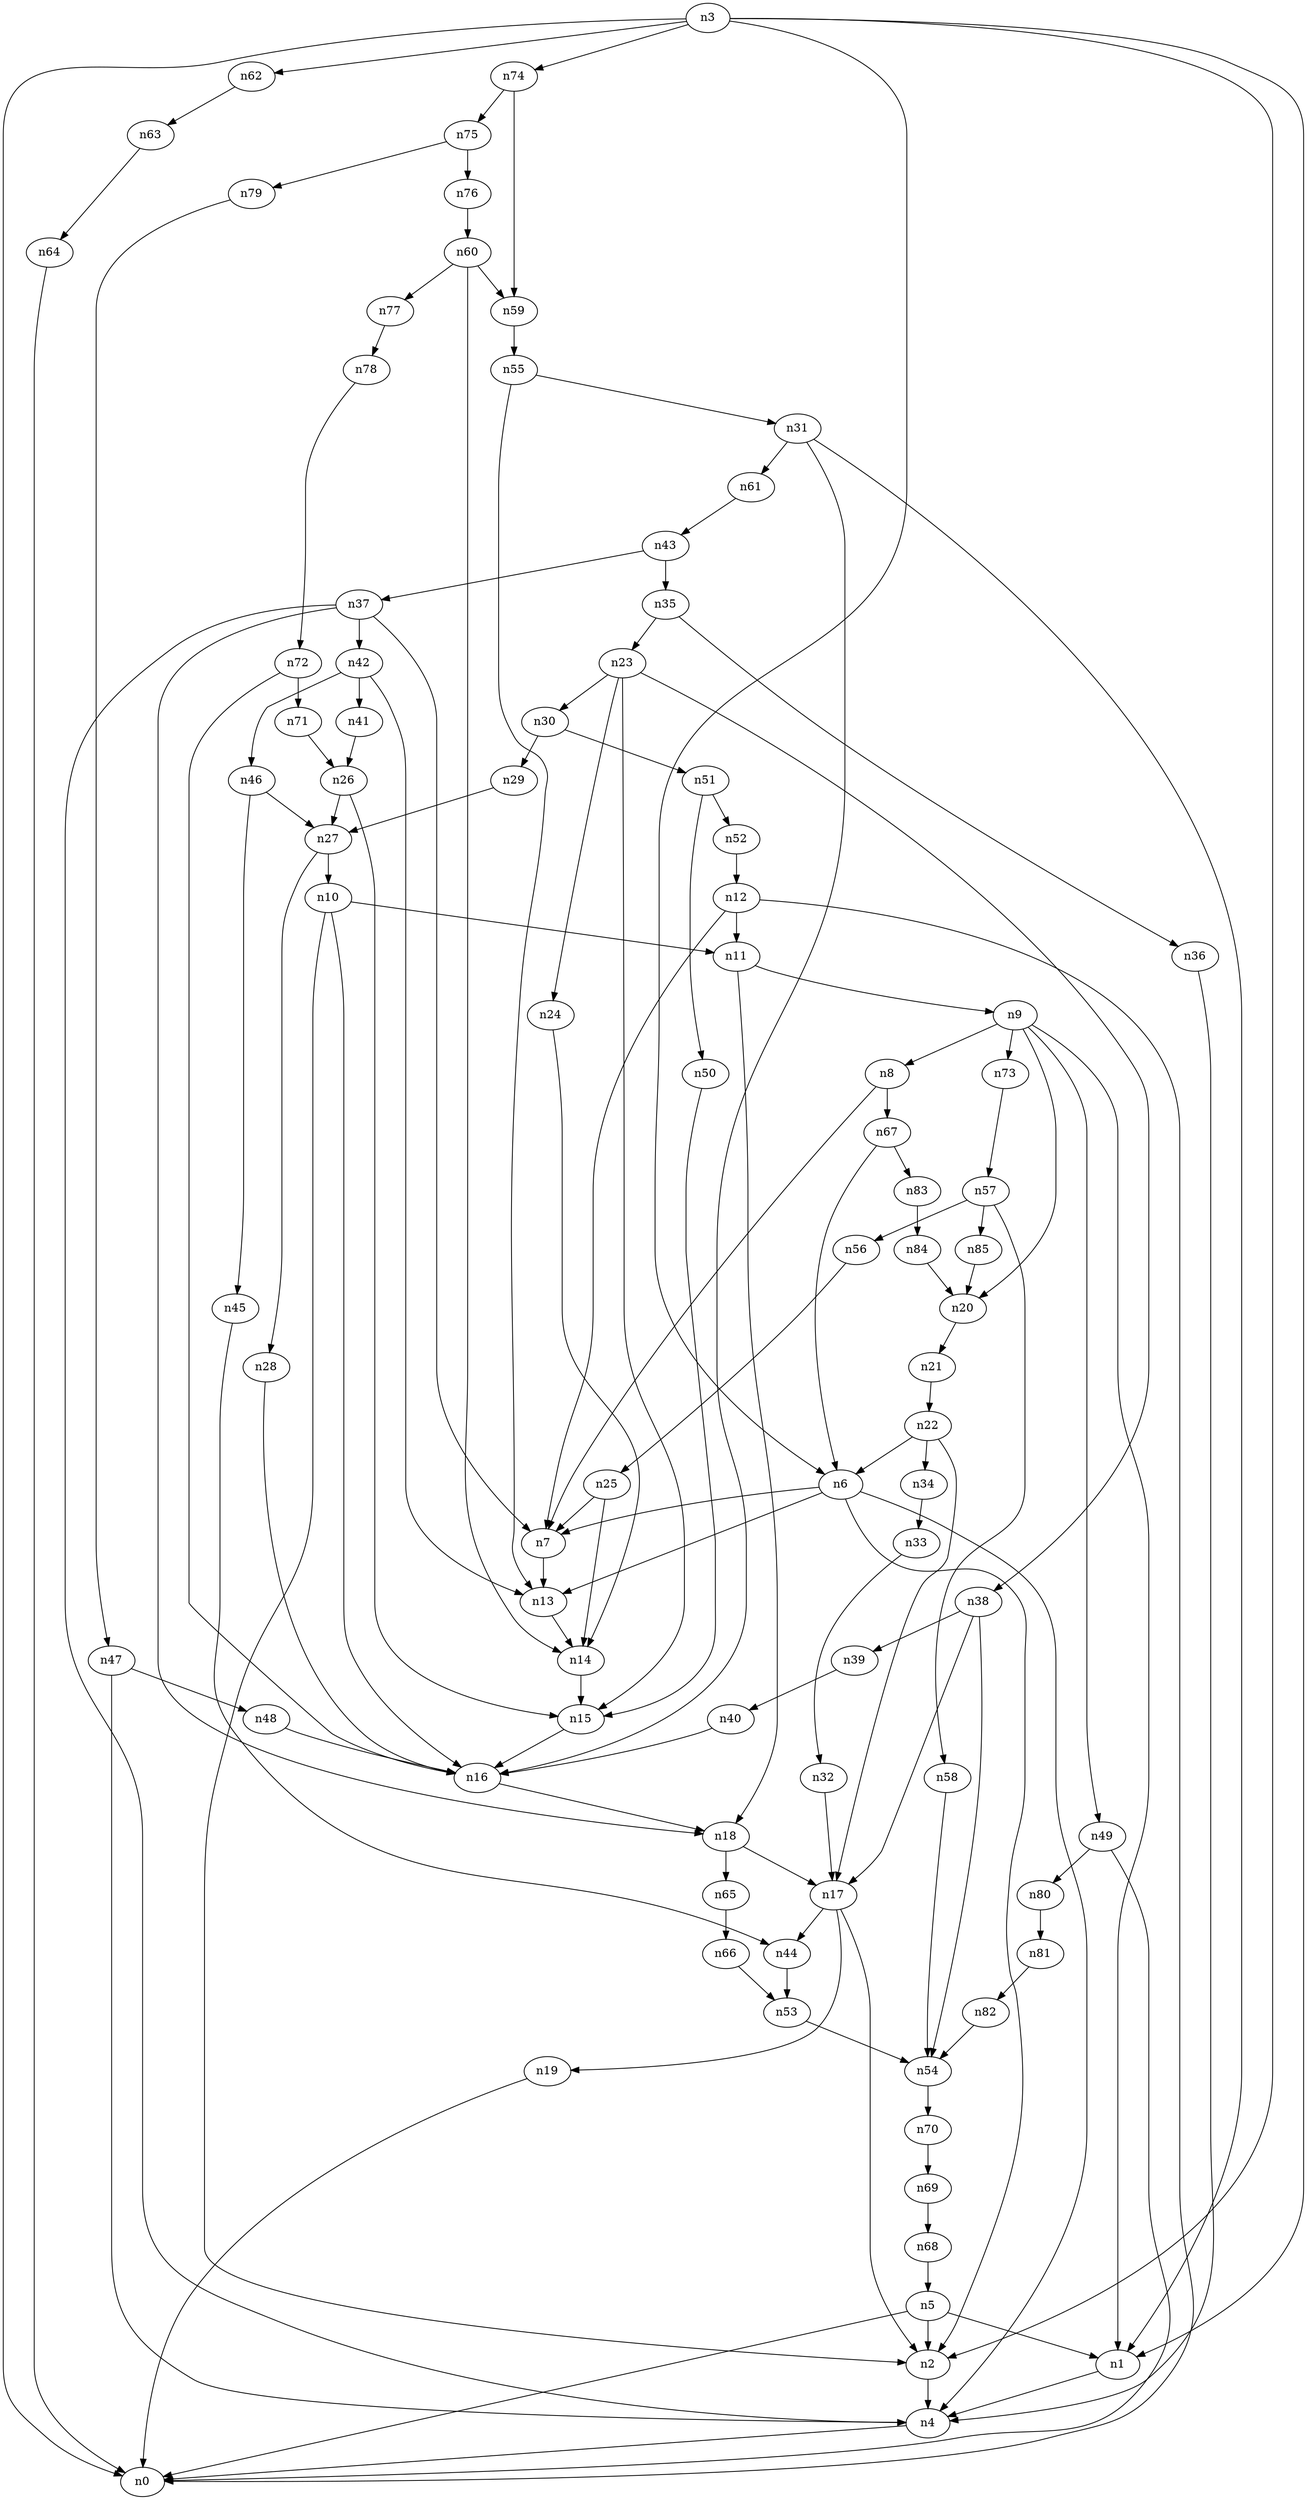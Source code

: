 digraph G {
	n1 -> n4	 [_graphml_id=e4];
	n2 -> n4	 [_graphml_id=e7];
	n3 -> n0	 [_graphml_id=e0];
	n3 -> n1	 [_graphml_id=e3];
	n3 -> n2	 [_graphml_id=e6];
	n3 -> n6	 [_graphml_id=e9];
	n3 -> n62	 [_graphml_id=e102];
	n3 -> n74	 [_graphml_id=e122];
	n4 -> n0	 [_graphml_id=e1];
	n5 -> n0	 [_graphml_id=e2];
	n5 -> n1	 [_graphml_id=e5];
	n5 -> n2	 [_graphml_id=e8];
	n6 -> n2	 [_graphml_id=e11];
	n6 -> n4	 [_graphml_id=e10];
	n6 -> n7	 [_graphml_id=e12];
	n6 -> n13	 [_graphml_id=e22];
	n7 -> n13	 [_graphml_id=e21];
	n8 -> n7	 [_graphml_id=e13];
	n8 -> n67	 [_graphml_id=e110];
	n9 -> n1	 [_graphml_id=e15];
	n9 -> n8	 [_graphml_id=e14];
	n9 -> n20	 [_graphml_id=e33];
	n9 -> n49	 [_graphml_id=e81];
	n9 -> n73	 [_graphml_id=e120];
	n10 -> n2	 [_graphml_id=e16];
	n10 -> n11	 [_graphml_id=e17];
	n10 -> n16	 [_graphml_id=e26];
	n11 -> n9	 [_graphml_id=e18];
	n11 -> n18	 [_graphml_id=e32];
	n12 -> n0	 [_graphml_id=e20];
	n12 -> n7	 [_graphml_id=e42];
	n12 -> n11	 [_graphml_id=e19];
	n13 -> n14	 [_graphml_id=e23];
	n14 -> n15	 [_graphml_id=e24];
	n15 -> n16	 [_graphml_id=e25];
	n16 -> n18	 [_graphml_id=e29];
	n17 -> n2	 [_graphml_id=e27];
	n17 -> n19	 [_graphml_id=e30];
	n17 -> n44	 [_graphml_id=e73];
	n18 -> n17	 [_graphml_id=e28];
	n18 -> n65	 [_graphml_id=e106];
	n19 -> n0	 [_graphml_id=e31];
	n20 -> n21	 [_graphml_id=e34];
	n21 -> n22	 [_graphml_id=e35];
	n22 -> n6	 [_graphml_id=e36];
	n22 -> n17	 [_graphml_id=e62];
	n22 -> n34	 [_graphml_id=e56];
	n23 -> n15	 [_graphml_id=e37];
	n23 -> n24	 [_graphml_id=e38];
	n23 -> n30	 [_graphml_id=e49];
	n23 -> n38	 [_graphml_id=e72];
	n24 -> n14	 [_graphml_id=e39];
	n25 -> n7	 [_graphml_id=e40];
	n25 -> n14	 [_graphml_id=e41];
	n26 -> n15	 [_graphml_id=e43];
	n26 -> n27	 [_graphml_id=e44];
	n27 -> n10	 [_graphml_id=e52];
	n27 -> n28	 [_graphml_id=e45];
	n28 -> n16	 [_graphml_id=e46];
	n29 -> n27	 [_graphml_id=e47];
	n30 -> n29	 [_graphml_id=e48];
	n30 -> n51	 [_graphml_id=e111];
	n31 -> n1	 [_graphml_id=e50];
	n31 -> n16	 [_graphml_id=e51];
	n31 -> n61	 [_graphml_id=e99];
	n32 -> n17	 [_graphml_id=e53];
	n33 -> n32	 [_graphml_id=e54];
	n34 -> n33	 [_graphml_id=e55];
	n35 -> n23	 [_graphml_id=e57];
	n35 -> n36	 [_graphml_id=e58];
	n36 -> n4	 [_graphml_id=e59];
	n37 -> n4	 [_graphml_id=e61];
	n37 -> n7	 [_graphml_id=e60];
	n37 -> n18	 [_graphml_id=e121];
	n37 -> n42	 [_graphml_id=e101];
	n38 -> n17	 [_graphml_id=e63];
	n38 -> n39	 [_graphml_id=e64];
	n38 -> n54	 [_graphml_id=e89];
	n39 -> n40	 [_graphml_id=e65];
	n40 -> n16	 [_graphml_id=e66];
	n41 -> n26	 [_graphml_id=e67];
	n42 -> n13	 [_graphml_id=e69];
	n42 -> n41	 [_graphml_id=e68];
	n42 -> n46	 [_graphml_id=e76];
	n43 -> n35	 [_graphml_id=e70];
	n43 -> n37	 [_graphml_id=e71];
	n44 -> n53	 [_graphml_id=e87];
	n45 -> n44	 [_graphml_id=e74];
	n46 -> n27	 [_graphml_id=e82];
	n46 -> n45	 [_graphml_id=e75];
	n47 -> n4	 [_graphml_id=e77];
	n47 -> n48	 [_graphml_id=e78];
	n48 -> n16	 [_graphml_id=e79];
	n49 -> n0	 [_graphml_id=e80];
	n49 -> n80	 [_graphml_id=e132];
	n50 -> n15	 [_graphml_id=e83];
	n51 -> n50	 [_graphml_id=e84];
	n51 -> n52	 [_graphml_id=e85];
	n52 -> n12	 [_graphml_id=e86];
	n53 -> n54	 [_graphml_id=e88];
	n54 -> n70	 [_graphml_id=e115];
	n55 -> n13	 [_graphml_id=e90];
	n55 -> n31	 [_graphml_id=e91];
	n56 -> n25	 [_graphml_id=e92];
	n57 -> n56	 [_graphml_id=e93];
	n57 -> n58	 [_graphml_id=e94];
	n57 -> n85	 [_graphml_id=e139];
	n58 -> n54	 [_graphml_id=e95];
	n59 -> n55	 [_graphml_id=e96];
	n60 -> n14	 [_graphml_id=e98];
	n60 -> n59	 [_graphml_id=e97];
	n60 -> n77	 [_graphml_id=e126];
	n61 -> n43	 [_graphml_id=e100];
	n62 -> n63	 [_graphml_id=e103];
	n63 -> n64	 [_graphml_id=e104];
	n64 -> n0	 [_graphml_id=e105];
	n65 -> n66	 [_graphml_id=e107];
	n66 -> n53	 [_graphml_id=e108];
	n67 -> n6	 [_graphml_id=e109];
	n67 -> n83	 [_graphml_id=e136];
	n68 -> n5	 [_graphml_id=e112];
	n69 -> n68	 [_graphml_id=e113];
	n70 -> n69	 [_graphml_id=e114];
	n71 -> n26	 [_graphml_id=e116];
	n72 -> n16	 [_graphml_id=e118];
	n72 -> n71	 [_graphml_id=e117];
	n73 -> n57	 [_graphml_id=e119];
	n74 -> n59	 [_graphml_id=e131];
	n74 -> n75	 [_graphml_id=e123];
	n75 -> n76	 [_graphml_id=e124];
	n75 -> n79	 [_graphml_id=e130];
	n76 -> n60	 [_graphml_id=e125];
	n77 -> n78	 [_graphml_id=e127];
	n78 -> n72	 [_graphml_id=e128];
	n79 -> n47	 [_graphml_id=e129];
	n80 -> n81	 [_graphml_id=e133];
	n81 -> n82	 [_graphml_id=e134];
	n82 -> n54	 [_graphml_id=e135];
	n83 -> n84	 [_graphml_id=e137];
	n84 -> n20	 [_graphml_id=e138];
	n85 -> n20	 [_graphml_id=e140];
}
